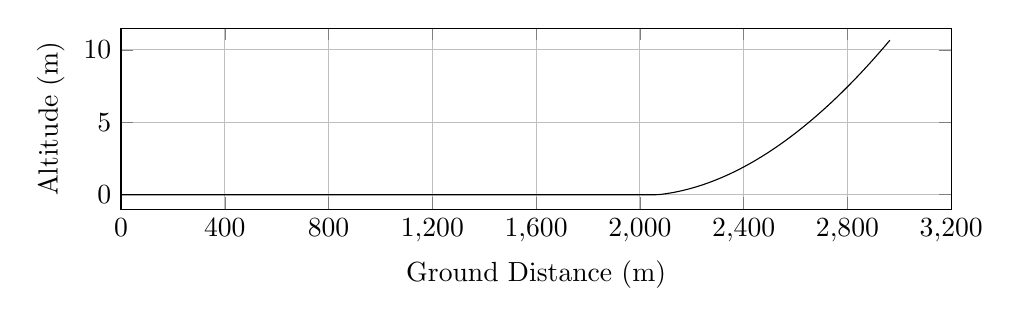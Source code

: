 %TakeOff_Trajectory
\begin{tikzpicture}

\begin{axis}[
width=\textwidth,
height=0.32\textwidth,
scaled ticks=false, tick label style={/pgf/number format/fixed},
xmin=0.0,
xmax=3200,
xtick={0,400,800,1200,1600,2000,2400,2800,3200},
xlabel={Ground Distance (m)},
xmajorgrids,
ymin=-1.0,
ymax=11.5,
ylabel={Altitude (m)},
ymajorgrids,
legend style={at={(1.03,0.5)},anchor=west,draw=black,fill=white,legend cell align=left}
]

\addplot [
color=black,
solid
]
table[row sep=crcr]{
1.36E-8	0.0\\
2.033E-7	0.0\\
1.849E-6	0.0\\
9.983E-6	0.0\\
4.135E-5	0.0\\
1.247E-4	0.0\\
2.844E-4	0.0\\
5.588E-4	0.0\\
9.398E-4	0.0\\
0.001	0.0\\
0.002	0.0\\
0.003	0.0\\
0.003	0.0\\
0.004	0.0\\
0.005	0.0\\
0.006	0.0\\
0.008	0.0\\
0.009	0.0\\
0.01	0.0\\
0.012	0.0\\
0.013	0.0\\
0.015	0.0\\
0.017	0.0\\
0.018	0.0\\
0.02	0.0\\
0.022	0.0\\
0.025	0.0\\
0.027	0.0\\
0.029	0.0\\
0.032	0.0\\
0.034	0.0\\
0.037	0.0\\
0.04	0.0\\
0.042	0.0\\
0.045	0.0\\
0.048	0.0\\
0.052	0.0\\
0.055	0.0\\
0.058	0.0\\
0.062	0.0\\
0.065	0.0\\
0.069	0.0\\
0.073	0.0\\
0.077	0.0\\
0.08	0.0\\
0.085	0.0\\
0.089	0.0\\
0.093	0.0\\
0.097	0.0\\
0.102	0.0\\
0.107	0.0\\
0.111	0.0\\
0.116	0.0\\
0.121	0.0\\
0.126	0.0\\
0.131	0.0\\
0.136	0.0\\
0.142	0.0\\
0.147	0.0\\
0.153	0.0\\
0.158	0.0\\
0.164	0.0\\
0.17	0.0\\
0.176	0.0\\
0.182	0.0\\
0.188	0.0\\
0.195	0.0\\
0.201	0.0\\
0.208	0.0\\
0.214	0.0\\
0.221	0.0\\
0.228	0.0\\
0.235	0.0\\
0.242	0.0\\
0.25	0.0\\
0.257	0.0\\
0.264	0.0\\
0.272	0.0\\
0.28	0.0\\
0.287	0.0\\
0.296	0.0\\
0.304	0.0\\
0.312	0.0\\
0.32	0.0\\
0.329	0.0\\
0.337	0.0\\
0.346	0.0\\
0.355	0.0\\
0.363	0.0\\
0.372	0.0\\
0.382	0.0\\
0.391	0.0\\
0.4	0.0\\
0.41	0.0\\
0.419	0.0\\
0.429	0.0\\
0.439	0.0\\
0.449	0.0\\
0.459	0.0\\
0.469	0.0\\
0.48	0.0\\
0.49	0.0\\
0.501	0.0\\
0.511	0.0\\
0.522	0.0\\
0.533	0.0\\
0.545	0.0\\
0.556	0.0\\
0.567	0.0\\
0.579	0.0\\
0.59	0.0\\
0.602	0.0\\
0.614	0.0\\
0.626	0.0\\
0.638	0.0\\
0.65	0.0\\
0.663	0.0\\
0.675	0.0\\
0.689	0.0\\
0.702	0.0\\
0.715	0.0\\
0.728	0.0\\
0.742	0.0\\
0.755	0.0\\
0.769	0.0\\
0.783	0.0\\
0.797	0.0\\
0.811	0.0\\
0.825	0.0\\
0.84	0.0\\
0.854	0.0\\
0.869	0.0\\
0.884	0.0\\
0.899	0.0\\
0.914	0.0\\
0.929	0.0\\
0.945	0.0\\
0.961	0.0\\
0.976	0.0\\
0.992	0.0\\
1.007	0.0\\
1.023	0.0\\
1.04	0.0\\
1.056	0.0\\
1.073	0.0\\
1.09	0.0\\
1.107	0.0\\
1.124	0.0\\
1.142	0.0\\
1.159	0.0\\
1.177	0.0\\
1.195	0.0\\
1.213	0.0\\
1.231	0.0\\
1.249	0.0\\
1.268	0.0\\
1.286	0.0\\
1.305	0.0\\
1.323	0.0\\
1.342	0.0\\
1.361	0.0\\
1.382	0.0\\
1.401	0.0\\
1.421	0.0\\
1.441	0.0\\
1.461	0.0\\
1.482	0.0\\
1.502	0.0\\
1.522	0.0\\
1.544	0.0\\
1.565	0.0\\
1.586	0.0\\
1.607	0.0\\
1.629	0.0\\
1.651	0.0\\
1.673	0.0\\
1.695	0.0\\
1.717	0.0\\
1.739	0.0\\
1.762	0.0\\
1.785	0.0\\
1.808	0.0\\
1.831	0.0\\
1.854	0.0\\
1.878	0.0\\
1.902	0.0\\
1.925	0.0\\
1.95	0.0\\
1.975	0.0\\
1.999	0.0\\
2.025	0.0\\
2.049	0.0\\
2.074	0.0\\
2.1	0.0\\
2.125	0.0\\
2.15	0.0\\
2.176	0.0\\
2.202	0.0\\
2.228	0.0\\
2.254	0.0\\
2.281	0.0\\
2.308	0.0\\
2.335	0.0\\
2.362	0.0\\
2.39	0.0\\
2.417	0.0\\
2.445	0.0\\
2.474	0.0\\
2.502	0.0\\
2.53	0.0\\
2.559	0.0\\
2.588	0.0\\
2.618	0.0\\
2.648	0.0\\
2.677	0.0\\
2.706	0.0\\
2.736	0.0\\
2.766	0.0\\
2.796	0.0\\
2.827	0.0\\
2.859	0.0\\
2.89	0.0\\
2.922	0.0\\
2.953	0.0\\
2.985	0.0\\
3.017	0.0\\
3.049	0.0\\
3.081	0.0\\
3.113	0.0\\
3.145	0.0\\
3.179	0.0\\
3.211	0.0\\
3.246	0.0\\
3.28	0.0\\
3.314	0.0\\
3.349	0.0\\
3.383	0.0\\
3.418	0.0\\
3.454	0.0\\
3.489	0.0\\
3.524	0.0\\
3.561	0.0\\
3.597	0.0\\
3.633	0.0\\
3.669	0.0\\
3.707	0.0\\
3.743	0.0\\
3.781	0.0\\
3.819	0.0\\
3.856	0.0\\
3.895	0.0\\
3.933	0.0\\
3.972	0.0\\
4.01	0.0\\
4.049	0.0\\
4.089	0.0\\
4.129	0.0\\
4.168	0.0\\
4.208	0.0\\
4.248	0.0\\
4.288	0.0\\
4.329	0.0\\
4.369	0.0\\
4.41	0.0\\
4.452	0.0\\
4.493	0.0\\
4.536	0.0\\
4.578	0.0\\
4.62	0.0\\
4.662	0.0\\
4.706	0.0\\
4.749	0.0\\
4.792	0.0\\
4.836	0.0\\
4.881	0.0\\
4.925	0.0\\
4.97	0.0\\
5.015	0.0\\
5.06	0.0\\
5.106	0.0\\
5.152	0.0\\
5.197	0.0\\
5.244	0.0\\
5.29	0.0\\
5.336	0.0\\
5.383	0.0\\
5.43	0.0\\
5.477	0.0\\
5.526	0.0\\
5.574	0.0\\
5.623	0.0\\
5.671	0.0\\
5.72	0.0\\
5.771	0.0\\
5.821	0.0\\
5.87	0.0\\
5.921	0.0\\
5.971	0.0\\
6.021	0.0\\
6.071	0.0\\
6.123	0.0\\
6.174	0.0\\
6.226	0.0\\
6.278	0.0\\
6.332	0.0\\
6.384	0.0\\
6.437	0.0\\
6.489	0.0\\
6.543	0.0\\
6.597	0.0\\
6.65	0.0\\
6.705	0.0\\
6.759	0.0\\
6.814	0.0\\
6.87	0.0\\
6.925	0.0\\
6.981	0.0\\
7.038	0.0\\
7.095	0.0\\
7.151	0.0\\
7.209	0.0\\
7.267	0.0\\
7.325	0.0\\
7.383	0.0\\
7.442	0.0\\
7.502	0.0\\
7.562	0.0\\
7.622	0.0\\
7.683	0.0\\
7.743	0.0\\
7.803	0.0\\
7.864	0.0\\
7.925	0.0\\
7.987	0.0\\
8.048	0.0\\
8.109	0.0\\
8.173	0.0\\
8.236	0.0\\
8.3	0.0\\
8.363	0.0\\
8.428	0.0\\
8.491	0.0\\
8.557	0.0\\
8.623	0.0\\
8.688	0.0\\
8.754	0.0\\
8.821	0.0\\
8.889	0.0\\
8.957	0.0\\
9.025	0.0\\
9.093	0.0\\
9.16	0.0\\
9.227	0.0\\
9.296	0.0\\
9.364	0.0\\
9.433	0.0\\
9.504	0.0\\
9.575	0.0\\
9.644	0.0\\
9.716	0.0\\
9.787	0.0\\
9.858	0.0\\
9.93	0.0\\
10.002	0.0\\
10.075	0.0\\
10.147	0.0\\
10.221	0.0\\
10.294	0.0\\
10.367	0.0\\
10.441	0.0\\
10.516	0.0\\
10.591	0.0\\
10.667	0.0\\
10.743	0.0\\
10.82	0.0\\
10.897	0.0\\
10.974	0.0\\
11.051	0.0\\
11.128	0.0\\
11.208	0.0\\
11.287	0.0\\
11.366	0.0\\
11.446	0.0\\
11.527	0.0\\
11.607	0.0\\
11.688	0.0\\
11.77	0.0\\
11.851	0.0\\
11.933	0.0\\
12.017	0.0\\
12.1	0.0\\
12.185	0.0\\
12.271	0.0\\
12.354	0.0\\
12.44	0.0\\
12.526	0.0\\
12.611	0.0\\
12.696	0.0\\
12.785	0.0\\
12.871	0.0\\
12.958	0.0\\
13.046	0.0\\
13.133	0.0\\
13.221	0.0\\
13.31	0.0\\
13.4	0.0\\
13.489	0.0\\
13.578	0.0\\
13.667	0.0\\
13.758	0.0\\
13.848	0.0\\
13.939	0.0\\
14.031	0.0\\
14.124	0.0\\
14.215	0.0\\
14.308	0.0\\
14.401	0.0\\
14.495	0.0\\
14.589	0.0\\
14.683	0.0\\
14.779	0.0\\
14.874	0.0\\
14.97	0.0\\
15.069	0.0\\
15.164	0.0\\
15.26	0.0\\
15.357	0.0\\
15.455	0.0\\
15.553	0.0\\
15.653	0.0\\
15.755	0.0\\
15.856	0.0\\
15.958	0.0\\
16.06	0.0\\
16.164	0.0\\
16.267	0.0\\
16.369	0.0\\
16.472	0.0\\
16.577	0.0\\
16.679	0.0\\
16.784	0.0\\
16.89	0.0\\
16.997	0.0\\
17.104	0.0\\
17.211	0.0\\
17.319	0.0\\
17.424	0.0\\
17.532	0.0\\
17.64	0.0\\
17.749	0.0\\
17.857	0.0\\
17.969	0.0\\
18.08	0.0\\
18.189	0.0\\
18.302	0.0\\
18.413	0.0\\
18.526	0.0\\
18.637	0.0\\
18.751	0.0\\
18.865	0.0\\
18.98	0.0\\
19.094	0.0\\
19.209	0.0\\
19.323	0.0\\
19.438	0.0\\
19.556	0.0\\
19.672	0.0\\
19.789	0.0\\
19.907	0.0\\
20.024	0.0\\
20.143	0.0\\
20.264	0.0\\
20.384	0.0\\
20.504	0.0\\
20.623	0.0\\
20.745	0.0\\
20.866	0.0\\
20.987	0.0\\
21.113	0.0\\
21.236	0.0\\
21.36	0.0\\
21.484	0.0\\
21.608	0.0\\
21.732	0.0\\
21.858	0.0\\
21.985	0.0\\
22.112	0.0\\
22.237	0.0\\
22.363	0.0\\
22.489	0.0\\
22.616	0.0\\
22.744	0.0\\
22.875	0.0\\
23.004	0.0\\
23.131	0.0\\
23.258	0.0\\
23.389	0.0\\
23.52	0.0\\
23.653	0.0\\
23.783	0.0\\
23.918	0.0\\
24.051	0.0\\
24.182	0.0\\
24.315	0.0\\
24.45	0.0\\
24.585	0.0\\
24.721	0.0\\
24.857	0.0\\
24.995	0.0\\
25.13	0.0\\
25.271	0.0\\
25.407	0.0\\
25.543	0.0\\
25.683	0.0\\
25.821	0.0\\
25.96	0.0\\
25.988	0.0\\
26.056	0.0\\
26.062	0.0\\
26.067	0.0\\
26.072	0.0\\
26.073	0.0\\
26.075	0.0\\
26.08	0.0\\
26.102	0.0\\
26.183	0.0\\
26.3	0.0\\
26.428	0.0\\
26.558	0.0\\
26.688	0.0\\
26.819	0.0\\
26.952	0.0\\
27.084	0.0\\
27.217	0.0\\
27.351	0.0\\
27.483	0.0\\
27.618	0.0\\
27.752	0.0\\
27.887	0.0\\
28.023	0.0\\
28.159	0.0\\
28.296	0.0\\
28.435	0.0\\
28.571	0.0\\
28.71	0.0\\
28.85	0.0\\
28.989	0.0\\
29.129	0.0\\
29.272	0.0\\
29.413	0.0\\
29.555	0.0\\
29.7	0.0\\
29.842	0.0\\
29.985	0.0\\
30.129	0.0\\
30.275	0.0\\
30.422	0.0\\
30.569	0.0\\
30.717	0.0\\
30.865	0.0\\
31.012	0.0\\
31.162	0.0\\
31.314	0.0\\
31.463	0.0\\
31.612	0.0\\
31.763	0.0\\
31.915	0.0\\
32.067	0.0\\
32.219	0.0\\
32.372	0.0\\
32.525	0.0\\
32.677	0.0\\
32.83	0.0\\
32.986	0.0\\
33.143	0.0\\
33.3	0.0\\
33.458	0.0\\
33.614	0.0\\
33.77	0.0\\
33.929	0.0\\
34.088	0.0\\
34.248	0.0\\
34.407	0.0\\
34.565	0.0\\
34.724	0.0\\
34.887	0.0\\
35.049	0.0\\
35.21	0.0\\
35.37	0.0\\
35.532	0.0\\
35.693	0.0\\
35.855	0.0\\
36.023	0.0\\
36.191	0.0\\
36.357	0.0\\
36.521	0.0\\
36.688	0.0\\
36.854	0.0\\
37.025	0.0\\
37.192	0.0\\
37.361	0.0\\
37.529	0.0\\
37.697	0.0\\
37.868	0.0\\
38.038	0.0\\
38.209	0.0\\
38.379	0.0\\
38.553	0.0\\
38.723	0.0\\
38.898	0.0\\
39.071	0.0\\
39.244	0.0\\
39.42	0.0\\
39.592	0.0\\
39.765	0.0\\
39.943	0.0\\
40.117	0.0\\
40.295	0.0\\
40.472	0.0\\
40.648	0.0\\
40.824	0.0\\
41.004	0.0\\
41.182	0.0\\
41.36	0.0\\
41.54	0.0\\
41.723	0.0\\
41.903	0.0\\
42.085	0.0\\
42.267	0.0\\
42.447	0.0\\
42.631	0.0\\
42.81	0.0\\
42.993	0.0\\
43.179	0.0\\
43.363	0.0\\
43.548	0.0\\
43.734	0.0\\
43.918	0.0\\
44.105	0.0\\
44.293	0.0\\
44.481	0.0\\
44.669	0.0\\
44.859	0.0\\
45.047	0.0\\
45.237	0.0\\
45.428	0.0\\
45.616	0.0\\
45.807	0.0\\
45.999	0.0\\
46.188	0.0\\
46.381	0.0\\
46.573	0.0\\
46.766	0.0\\
46.959	0.0\\
47.153	0.0\\
47.345	0.0\\
47.539	0.0\\
47.732	0.0\\
47.928	0.0\\
48.123	0.0\\
48.321	0.0\\
48.517	0.0\\
48.713	0.0\\
48.913	0.0\\
49.112	0.0\\
49.312	0.0\\
49.51	0.0\\
49.712	0.0\\
49.91	0.0\\
50.112	0.0\\
50.309	0.0\\
50.508	0.0\\
50.709	0.0\\
50.912	0.0\\
51.116	0.0\\
51.321	0.0\\
51.525	0.0\\
51.729	0.0\\
51.934	0.0\\
52.14	0.0\\
52.345	0.0\\
52.551	0.0\\
52.757	0.0\\
52.965	0.0\\
53.175	0.0\\
53.382	0.0\\
53.592	0.0\\
53.804	0.0\\
54.015	0.0\\
54.224	0.0\\
54.432	0.0\\
54.643	0.0\\
54.855	0.0\\
55.066	0.0\\
55.28	0.0\\
55.492	0.0\\
55.704	0.0\\
55.917	0.0\\
56.132	0.0\\
56.347	0.0\\
56.559	0.0\\
56.776	0.0\\
56.995	0.0\\
57.215	0.0\\
57.435	0.0\\
57.654	0.0\\
57.873	0.0\\
58.091	0.0\\
58.312	0.0\\
58.532	0.0\\
58.755	0.0\\
58.977	0.0\\
59.199	0.0\\
59.421	0.0\\
59.645	0.0\\
59.869	0.0\\
60.094	0.0\\
60.318	0.0\\
60.542	0.0\\
60.767	0.0\\
60.996	0.0\\
61.224	0.0\\
61.453	0.0\\
61.684	0.0\\
61.914	0.0\\
62.145	0.0\\
62.376	0.0\\
62.607	0.0\\
62.841	0.0\\
63.075	0.0\\
63.312	0.0\\
63.546	0.0\\
63.782	0.0\\
64.017	0.0\\
64.254	0.0\\
64.493	0.0\\
64.731	0.0\\
64.969	0.0\\
65.211	0.0\\
65.451	0.0\\
65.69	0.0\\
65.93	0.0\\
66.172	0.0\\
66.414	0.0\\
66.656	0.0\\
66.899	0.0\\
67.144	0.0\\
67.388	0.0\\
67.633	0.0\\
67.879	0.0\\
68.126	0.0\\
68.373	0.0\\
68.622	0.0\\
68.871	0.0\\
69.12	0.0\\
69.368	0.0\\
69.62	0.0\\
69.872	0.0\\
70.128	0.0\\
70.379	0.0\\
70.634	0.0\\
70.892	0.0\\
71.146	0.0\\
71.402	0.0\\
71.662	0.0\\
71.925	0.0\\
72.185	0.0\\
72.446	0.0\\
72.706	0.0\\
72.967	0.0\\
73.229	0.0\\
73.491	0.0\\
73.754	0.0\\
74.019	0.0\\
74.285	0.0\\
74.554	0.0\\
74.823	0.0\\
75.094	0.0\\
75.364	0.0\\
75.635	0.0\\
75.908	0.0\\
76.182	0.0\\
76.456	0.0\\
76.73	0.0\\
77.004	0.0\\
77.286	0.0\\
77.568	0.0\\
77.846	0.0\\
78.125	0.0\\
78.406	0.0\\
78.686	0.0\\
78.969	0.0\\
79.256	0.0\\
79.542	0.0\\
79.827	0.0\\
80.113	0.0\\
80.404	0.0\\
80.691	0.0\\
80.981	0.0\\
81.272	0.0\\
81.567	0.0\\
81.862	0.0\\
82.157	0.0\\
82.45	0.0\\
82.745	0.0\\
83.043	0.0\\
83.342	0.0\\
83.644	0.0\\
83.947	0.0\\
84.251	0.0\\
84.552	0.0\\
84.857	0.0\\
85.165	0.0\\
85.471	0.0\\
85.779	0.0\\
86.089	0.0\\
86.403	0.0\\
86.712	0.0\\
87.027	0.0\\
87.342	0.0\\
87.658	0.0\\
87.98	0.0\\
88.297	0.0\\
88.618	0.0\\
88.936	0.0\\
89.257	0.0\\
89.579	0.0\\
89.9	0.0\\
90.225	0.0\\
90.55	0.0\\
90.878	0.0\\
91.207	0.0\\
91.541	0.0\\
91.87	0.0\\
92.201	0.0\\
92.534	0.0\\
92.864	0.0\\
93.197	0.0\\
93.531	0.0\\
93.867	0.0\\
94.205	0.0\\
94.542	0.0\\
94.885	0.0\\
95.228	0.0\\
95.571	0.0\\
95.914	0.0\\
96.255	0.0\\
96.597	0.0\\
96.938	0.0\\
97.282	0.0\\
97.622	0.0\\
97.966	0.0\\
98.313	0.0\\
98.659	0.0\\
99.001	0.0\\
99.351	0.0\\
99.698	0.0\\
100.047	0.0\\
100.392	0.0\\
100.743	0.0\\
101.089	0.0\\
101.435	0.0\\
101.784	0.0\\
102.132	0.0\\
102.475	0.0\\
102.822	0.0\\
103.167	0.0\\
103.515	0.0\\
103.864	0.0\\
104.21	0.0\\
104.552	0.0\\
104.897	0.0\\
105.241	0.0\\
105.584	0.0\\
105.926	0.0\\
106.273	0.0\\
106.615	0.0\\
106.959	0.0\\
107.3	0.0\\
107.641	0.0\\
107.983	0.0\\
108.325	0.0\\
108.394	0.0\\
108.405	0.0\\
108.416	0.0\\
108.425	0.0\\
108.443	0.0\\
108.52	0.0\\
108.701	0.0\\
108.994	0.0\\
109.302	0.0\\
109.609	0.0\\
109.916	0.0\\
110.229	0.0\\
110.541	0.0\\
110.854	0.0\\
111.174	0.0\\
111.494	0.0\\
111.812	0.0\\
112.131	0.0\\
112.452	0.0\\
112.775	0.0\\
113.1	0.0\\
113.43	0.0\\
113.76	0.0\\
114.091	0.0\\
114.425	0.0\\
114.76	0.0\\
115.095	0.0\\
115.434	0.0\\
115.775	0.0\\
116.117	0.0\\
116.462	0.0\\
116.808	0.0\\
117.157	0.0\\
117.506	0.0\\
117.854	0.0\\
118.205	0.0\\
118.559	0.0\\
118.913	0.0\\
119.27	0.0\\
119.63	0.0\\
119.99	0.0\\
120.347	0.0\\
120.714	0.0\\
121.081	0.0\\
121.447	0.0\\
121.815	0.0\\
122.185	0.0\\
122.554	0.0\\
122.925	0.0\\
123.296	0.0\\
123.67	0.0\\
124.047	0.0\\
124.424	0.0\\
124.802	0.0\\
125.182	0.0\\
125.559	0.0\\
125.939	0.0\\
126.32	0.0\\
126.701	0.0\\
127.081	0.0\\
127.462	0.0\\
127.844	0.0\\
128.227	0.0\\
128.61	0.0\\
128.996	0.0\\
129.378	0.0\\
129.761	0.0\\
130.145	0.0\\
130.53	0.0\\
130.917	0.0\\
131.294	0.0\\
131.675	0.0\\
132.058	0.0\\
132.441	0.0\\
132.827	0.0\\
133.21	0.0\\
133.594	0.0\\
133.976	0.0\\
134.361	0.0\\
134.745	0.0\\
135.129	0.0\\
135.514	0.0\\
135.898	0.0\\
136.282	0.0\\
136.664	0.0\\
137.047	0.0\\
137.428	0.0\\
137.813	0.0\\
138.197	0.0\\
138.581	0.0\\
138.966	0.0\\
139.35	0.0\\
139.734	0.0\\
140.116	0.0\\
140.5	0.0\\
140.882	0.0\\
141.262	0.0\\
141.643	0.0\\
142.027	0.0\\
142.411	0.0\\
142.794	0.0\\
143.176	0.0\\
143.56	0.0\\
143.942	0.0\\
144.324	0.0\\
144.707	0.0\\
145.087	0.0\\
145.469	0.0\\
145.85	0.0\\
146.231	0.0\\
146.615	0.0\\
146.998	0.0\\
147.384	0.0\\
147.767	0.0\\
148.152	0.0\\
148.536	0.0\\
148.92	0.0\\
149.304	0.0\\
149.688	0.0\\
150.071	0.0\\
150.456	0.0\\
150.845	0.0\\
151.229	0.0\\
151.615	0.0\\
151.998	0.0\\
152.383	0.0\\
152.769	0.0\\
153.156	0.0\\
153.543	0.0\\
153.931	0.0\\
154.318	0.0\\
154.704	0.0\\
155.089	0.0\\
155.476	0.0\\
155.866	0.0\\
156.254	0.0\\
156.642	0.0\\
157.03	0.0\\
157.421	0.0\\
157.811	0.0\\
158.199	0.0\\
158.589	0.0\\
158.979	0.0\\
159.371	0.0\\
159.761	0.0\\
160.152	0.0\\
160.541	0.0\\
160.933	0.0\\
161.326	0.0\\
161.718	0.0\\
162.112	0.0\\
162.506	0.0\\
162.899	0.0\\
163.293	0.0\\
163.689	0.0\\
164.085	0.0\\
164.483	0.0\\
164.879	0.0\\
165.273	0.0\\
165.671	0.0\\
166.069	0.0\\
166.47	0.0\\
166.872	0.0\\
167.271	0.0\\
167.672	0.0\\
168.071	0.0\\
168.472	0.0\\
168.875	0.0\\
169.279	0.0\\
169.681	0.0\\
170.088	0.0\\
170.493	0.0\\
170.898	0.0\\
171.305	0.0\\
171.71	0.0\\
172.116	0.0\\
172.525	0.0\\
172.933	0.0\\
173.342	0.0\\
173.754	0.0\\
174.165	0.0\\
174.579	0.0\\
174.991	0.0\\
175.401	0.0\\
175.815	0.0\\
176.228	0.0\\
176.642	0.0\\
177.057	0.0\\
177.475	0.0\\
177.893	0.0\\
178.31	0.0\\
178.728	0.0\\
179.145	0.0\\
179.565	0.0\\
179.987	0.0\\
180.41	0.0\\
180.834	0.0\\
181.26	0.0\\
181.684	0.0\\
181.893	0.0\\
182.111	0.0\\
182.537	0.0\\
183.424	0.0\\
184.301	0.0\\
185.174	0.0\\
186.051	0.0\\
186.939	0.0\\
187.824	0.0\\
188.721	0.0\\
189.61	0.0\\
190.501	0.0\\
191.389	0.0\\
192.281	0.0\\
193.188	0.0\\
194.089	0.0\\
194.997	0.0\\
195.895	0.0\\
196.797	0.0\\
197.707	0.0\\
198.612	0.0\\
199.526	0.0\\
200.439	0.0\\
201.346	0.0\\
202.261	0.0\\
203.18	0.0\\
204.102	0.0\\
205.014	0.0\\
205.94	0.0\\
206.864	0.0\\
207.792	0.0\\
208.728	0.0\\
209.66	0.0\\
210.599	0.0\\
211.543	0.0\\
212.489	0.0\\
213.428	0.0\\
214.373	0.0\\
215.316	0.0\\
216.269	0.0\\
217.223	0.0\\
218.179	0.0\\
219.134	0.0\\
220.09	0.0\\
221.054	0.0\\
222.019	0.0\\
222.987	0.0\\
223.959	0.0\\
224.935	0.0\\
225.912	0.0\\
226.897	0.0\\
227.878	0.0\\
228.866	0.0\\
229.858	0.0\\
230.849	0.0\\
231.835	0.0\\
232.836	0.0\\
233.841	0.0\\
234.845	0.0\\
235.851	0.0\\
236.862	0.0\\
237.87	0.0\\
238.883	0.0\\
239.887	0.0\\
240.907	0.0\\
241.926	0.0\\
242.95	0.0\\
243.987	0.0\\
245.016	0.0\\
246.059	0.0\\
247.097	0.0\\
248.14	0.0\\
249.183	0.0\\
250.237	0.0\\
251.289	0.0\\
252.346	0.0\\
253.401	0.0\\
254.474	0.0\\
255.553	0.0\\
256.621	0.0\\
257.692	0.0\\
258.78	0.0\\
259.862	0.0\\
260.94	0.0\\
262.023	0.0\\
263.111	0.0\\
264.212	0.0\\
265.312	0.0\\
266.409	0.0\\
267.513	0.0\\
268.63	0.0\\
269.759	0.0\\
270.89	0.0\\
272.012	0.0\\
273.137	0.0\\
274.27	0.0\\
275.414	0.0\\
276.554	0.0\\
277.697	0.0\\
278.857	0.0\\
280.025	0.0\\
281.203	0.0\\
282.379	0.0\\
283.557	0.0\\
284.742	0.0\\
285.933	0.0\\
287.129	0.0\\
288.315	0.0\\
289.506	0.0\\
290.718	0.0\\
291.924	0.0\\
293.137	0.0\\
294.378	0.0\\
295.624	0.0\\
296.871	0.0\\
298.123	0.0\\
299.351	0.0\\
300.608	0.0\\
301.876	0.0\\
303.153	0.0\\
304.417	0.0\\
305.709	0.0\\
306.998	0.0\\
308.287	0.0\\
309.567	0.0\\
310.848	0.0\\
312.15	0.0\\
313.456	0.0\\
314.755	0.0\\
316.075	0.0\\
317.41	0.0\\
318.732	0.0\\
320.056	0.0\\
321.38	0.0\\
322.688	0.0\\
324.046	0.0\\
325.391	0.0\\
326.737	0.0\\
328.067	0.0\\
329.402	0.0\\
330.745	0.0\\
332.071	0.0\\
333.417	0.0\\
334.747	0.0\\
336.087	0.0\\
337.421	0.0\\
338.755	0.0\\
340.081	0.0\\
341.399	0.0\\
342.722	0.0\\
344.041	0.0\\
345.353	0.0\\
346.656	0.0\\
347.965	0.0\\
349.269	0.0\\
350.567	0.0\\
351.867	0.0\\
353.15	0.0\\
354.427	0.0\\
355.708	0.0\\
356.984	0.0\\
358.258	0.0\\
358.511	0.0\\
358.648	0.0\\
358.732	0.0\\
358.973	0.0\\
359.0	0.0\\
359.018	0.0\\
359.029	0.0\\
359.04	0.0\\
359.093	0.0\\
359.312	0.0\\
359.967	0.0\\
361.014	0.0\\
362.103	0.0\\
363.206	0.0\\
364.308	0.0\\
365.419	0.0\\
366.533	0.0\\
367.646	0.0\\
368.766	0.0\\
369.898	0.0\\
371.033	0.0\\
372.179	0.0\\
373.32	0.0\\
374.478	0.0\\
375.645	0.0\\
376.821	0.0\\
377.999	0.0\\
379.187	0.0\\
380.378	0.0\\
381.576	0.0\\
382.775	0.0\\
383.981	0.0\\
385.193	0.0\\
386.413	0.0\\
387.642	0.0\\
388.867	0.0\\
390.105	0.0\\
391.361	0.0\\
392.621	0.0\\
393.887	0.0\\
395.152	0.0\\
396.427	0.0\\
397.708	0.0\\
398.997	0.0\\
400.294	0.0\\
401.587	0.0\\
402.893	0.0\\
404.203	0.0\\
405.513	0.0\\
406.819	0.0\\
408.143	0.0\\
409.462	0.0\\
410.787	0.0\\
412.099	0.0\\
413.41	0.0\\
414.733	0.0\\
416.06	0.0\\
417.38	0.0\\
418.701	0.0\\
420.019	0.0\\
421.339	0.0\\
422.668	0.0\\
423.983	0.0\\
425.287	0.0\\
426.587	0.0\\
427.904	0.0\\
429.215	0.0\\
430.508	0.0\\
431.806	0.0\\
433.108	0.0\\
434.412	0.0\\
435.706	0.0\\
437.0	0.0\\
438.287	0.0\\
439.579	0.0\\
440.863	0.0\\
442.148	0.0\\
443.425	0.0\\
444.7	0.0\\
445.976	0.0\\
447.249	0.0\\
448.523	0.0\\
449.797	0.0\\
451.073	0.0\\
452.338	0.0\\
453.595	0.0\\
454.855	0.0\\
456.109	0.0\\
457.375	0.0\\
458.628	0.0\\
459.883	0.0\\
461.15	0.0\\
462.4	0.0\\
463.658	0.0\\
464.907	0.0\\
466.157	0.0\\
467.405	0.0\\
468.645	0.0\\
469.886	0.0\\
471.121	0.0\\
472.369	0.0\\
473.613	0.0\\
474.847	0.0\\
476.092	0.0\\
477.333	0.0\\
478.572	0.0\\
479.801	0.0\\
481.038	0.0\\
482.274	0.0\\
483.508	0.0\\
484.736	0.0\\
485.97	0.0\\
487.204	0.0\\
488.438	0.0\\
489.666	0.0\\
490.903	0.0\\
492.128	0.0\\
493.356	0.0\\
494.581	0.0\\
495.813	0.0\\
497.039	0.0\\
498.267	0.0\\
499.503	0.0\\
500.737	0.0\\
501.97	0.0\\
503.198	0.0\\
504.424	0.0\\
505.654	0.0\\
506.88	0.0\\
508.103	0.0\\
509.33	0.0\\
510.55	0.0\\
511.776	0.0\\
513.007	0.0\\
514.237	0.0\\
515.465	0.0\\
516.693	0.0\\
517.918	0.0\\
519.145	0.0\\
520.369	0.0\\
521.596	0.0\\
522.819	0.0\\
524.05	0.0\\
525.278	0.0\\
526.504	0.0\\
527.731	0.0\\
528.968	0.0\\
530.19	0.0\\
531.42	0.0\\
532.651	0.0\\
533.886	0.0\\
535.119	0.0\\
536.354	0.0\\
537.601	0.0\\
538.84	0.0\\
540.073	0.0\\
541.308	0.0\\
542.545	0.0\\
543.78	0.0\\
545.021	0.0\\
546.264	0.0\\
547.502	0.0\\
548.743	0.0\\
549.98	0.0\\
551.221	0.0\\
552.462	0.0\\
553.71	0.0\\
554.951	0.0\\
556.199	0.0\\
557.445	0.0\\
558.691	0.0\\
559.937	0.0\\
561.19	0.0\\
562.439	0.0\\
563.685	0.0\\
564.93	0.0\\
566.186	0.0\\
567.434	0.0\\
568.693	0.0\\
569.955	0.0\\
571.208	0.0\\
572.463	0.0\\
573.726	0.0\\
574.985	0.0\\
576.246	0.0\\
577.504	0.0\\
578.771	0.0\\
580.042	0.0\\
581.306	0.0\\
582.575	0.0\\
583.847	0.0\\
585.114	0.0\\
586.382	0.0\\
587.657	0.0\\
588.931	0.0\\
590.209	0.0\\
591.489	0.0\\
592.771	0.0\\
594.046	0.0\\
595.323	0.0\\
596.605	0.0\\
597.889	0.0\\
599.175	0.0\\
600.469	0.0\\
601.756	0.0\\
603.051	0.0\\
604.344	0.0\\
605.64	0.0\\
606.935	0.0\\
608.229	0.0\\
609.53	0.0\\
610.831	0.0\\
612.137	0.0\\
613.446	0.0\\
614.748	0.0\\
616.053	0.0\\
617.355	0.0\\
618.669	0.0\\
619.978	0.0\\
621.293	0.0\\
622.614	0.0\\
623.933	0.0\\
625.264	0.0\\
626.588	0.0\\
627.914	0.0\\
629.236	0.0\\
630.564	0.0\\
631.895	0.0\\
633.226	0.0\\
634.567	0.0\\
635.898	0.0\\
637.232	0.0\\
638.571	0.0\\
639.917	0.0\\
641.257	0.0\\
642.611	0.0\\
643.966	0.0\\
645.313	0.0\\
646.66	0.0\\
648.01	0.0\\
649.363	0.0\\
650.718	0.0\\
652.079	0.0\\
653.449	0.0\\
654.812	0.0\\
656.174	0.0\\
657.545	0.0\\
658.92	0.0\\
660.296	0.0\\
661.666	0.0\\
663.052	0.0\\
664.436	0.0\\
665.829	0.0\\
667.216	0.0\\
668.605	0.0\\
669.999	0.0\\
671.399	0.0\\
672.797	0.0\\
674.205	0.0\\
675.606	0.0\\
677.012	0.0\\
678.433	0.0\\
679.844	0.0\\
681.264	0.0\\
682.676	0.0\\
684.095	0.0\\
685.516	0.0\\
686.943	0.0\\
688.369	0.0\\
689.803	0.0\\
691.244	0.0\\
692.686	0.0\\
694.131	0.0\\
695.574	0.0\\
697.022	0.0\\
698.481	0.0\\
699.933	0.0\\
701.386	0.0\\
702.843	0.0\\
704.31	0.0\\
705.783	0.0\\
707.259	0.0\\
708.732	0.0\\
710.208	0.0\\
711.695	0.0\\
713.185	0.0\\
714.68	0.0\\
716.169	0.0\\
717.662	0.0\\
719.169	0.0\\
720.68	0.0\\
722.194	0.0\\
723.712	0.0\\
725.227	0.0\\
726.748	0.0\\
728.27	0.0\\
729.797	0.0\\
731.334	0.0\\
732.876	0.0\\
734.415	0.0\\
735.957	0.0\\
737.501	0.0\\
739.057	0.0\\
740.621	0.0\\
742.183	0.0\\
743.763	0.0\\
745.341	0.0\\
746.923	0.0\\
748.507	0.0\\
750.097	0.0\\
751.696	0.0\\
753.304	0.0\\
754.905	0.0\\
756.513	0.0\\
758.126	0.0\\
759.75	0.0\\
761.38	0.0\\
763.017	0.0\\
764.655	0.0\\
766.304	0.0\\
767.961	0.0\\
769.627	0.0\\
771.292	0.0\\
772.956	0.0\\
774.627	0.0\\
776.314	0.0\\
777.998	0.0\\
779.691	0.0\\
781.386	0.0\\
783.094	0.0\\
784.809	0.0\\
786.541	0.0\\
788.275	0.0\\
790.01	0.0\\
791.758	0.0\\
793.51	0.0\\
795.276	0.0\\
797.056	0.0\\
798.844	0.0\\
800.637	0.0\\
802.442	0.0\\
804.267	0.0\\
806.093	0.0\\
807.932	0.0\\
809.789	0.0\\
811.643	0.0\\
813.516	0.0\\
815.399	0.0\\
817.295	0.0\\
819.214	0.0\\
821.134	0.0\\
823.068	0.0\\
825.025	0.0\\
826.988	0.0\\
828.968	0.0\\
830.956	0.0\\
832.969	0.0\\
835.011	0.0\\
837.048	0.0\\
839.114	0.0\\
841.188	0.0\\
843.295	0.0\\
845.427	0.0\\
847.589	0.0\\
849.775	0.0\\
851.985	0.0\\
854.232	0.0\\
856.49	0.0\\
858.76	0.0\\
861.066	0.0\\
863.414	0.0\\
865.799	0.0\\
868.18	0.0\\
870.607	0.0\\
873.047	0.0\\
875.499	0.0\\
877.922	0.0\\
880.326	0.0\\
882.705	0.0\\
885.05	0.0\\
887.388	0.0\\
889.689	0.0\\
891.974	0.0\\
894.233	0.0\\
896.482	0.0\\
898.699	0.0\\
900.894	0.0\\
903.066	0.0\\
905.228	0.0\\
907.367	0.0\\
909.471	0.0\\
911.588	0.0\\
913.662	0.0\\
915.72	0.0\\
917.779	0.0\\
919.811	0.0\\
921.825	0.0\\
923.83	0.0\\
925.829	0.0\\
927.821	0.0\\
929.788	0.0\\
931.751	0.0\\
933.698	0.0\\
935.638	0.0\\
937.564	0.0\\
939.484	0.0\\
941.389	0.0\\
941.768	0.0\\
942.005	0.0\\
942.163	0.0\\
942.264	0.0\\
942.341	0.0\\
942.42	0.0\\
942.493	0.0\\
942.557	0.0\\
942.588	0.0\\
942.616	0.0\\
942.754	0.0\\
943.225	0.0\\
944.647	0.0\\
946.467	0.0\\
948.309	0.0\\
950.18	0.0\\
952.059	0.0\\
953.953	0.0\\
955.854	0.0\\
957.772	0.0\\
959.7	0.0\\
961.642	0.0\\
963.598	0.0\\
965.57	0.0\\
967.567	0.0\\
969.568	0.0\\
971.578	0.0\\
973.618	0.0\\
975.671	0.0\\
977.749	0.0\\
979.842	0.0\\
981.956	0.0\\
984.084	0.0\\
986.239	0.0\\
988.412	0.0\\
990.618	0.0\\
992.827	0.0\\
995.051	0.0\\
997.313	0.0\\
999.586	0.0\\
1001.884	0.0\\
1004.18	0.0\\
1006.506	0.0\\
1008.83	0.0\\
1011.169	0.0\\
1013.495	0.0\\
1015.844	0.0\\
1018.184	0.0\\
1020.513	0.0\\
1022.843	0.0\\
1025.181	0.0\\
1027.496	0.0\\
1029.807	0.0\\
1032.093	0.0\\
1034.374	0.0\\
1036.62	0.0\\
1038.871	0.0\\
1041.097	0.0\\
1043.314	0.0\\
1045.516	0.0\\
1047.695	0.0\\
1049.882	0.0\\
1052.055	0.0\\
1054.201	0.0\\
1056.337	0.0\\
1058.476	0.0\\
1060.612	0.0\\
1062.725	0.0\\
1064.84	0.0\\
1066.929	0.0\\
1069.01	0.0\\
1071.083	0.0\\
1073.168	0.0\\
1075.229	0.0\\
1077.287	0.0\\
1079.337	0.0\\
1081.389	0.0\\
1083.425	0.0\\
1085.467	0.0\\
1087.504	0.0\\
1089.536	0.0\\
1091.557	0.0\\
1093.572	0.0\\
1095.579	0.0\\
1097.582	0.0\\
1099.58	0.0\\
1101.578	0.0\\
1103.571	0.0\\
1105.557	0.0\\
1107.546	0.0\\
1109.528	0.0\\
1111.51	0.0\\
1113.488	0.0\\
1115.454	0.0\\
1117.423	0.0\\
1119.386	0.0\\
1121.345	0.0\\
1123.295	0.0\\
1125.254	0.0\\
1127.202	0.0\\
1129.153	0.0\\
1131.094	0.0\\
1133.039	0.0\\
1134.981	0.0\\
1136.917	0.0\\
1138.857	0.0\\
1140.793	0.0\\
1142.727	0.0\\
1144.667	0.0\\
1146.602	0.0\\
1148.537	0.0\\
1150.471	0.0\\
1152.4	0.0\\
1154.33	0.0\\
1156.26	0.0\\
1158.186	0.0\\
1160.119	0.0\\
1162.041	0.0\\
1163.97	0.0\\
1165.891	0.0\\
1167.809	0.0\\
1169.725	0.0\\
1171.64	0.0\\
1173.562	0.0\\
1175.469	0.0\\
1177.389	0.0\\
1179.312	0.0\\
1181.226	0.0\\
1183.142	0.0\\
1185.053	0.0\\
1186.976	0.0\\
1188.894	0.0\\
1190.815	0.0\\
1192.736	0.0\\
1194.65	0.0\\
1196.564	0.0\\
1198.47	0.0\\
1200.379	0.0\\
1202.294	0.0\\
1204.211	0.0\\
1206.128	0.0\\
1208.038	0.0\\
1209.962	0.0\\
1211.881	0.0\\
1213.803	0.0\\
1215.72	0.0\\
1217.645	0.0\\
1219.559	0.0\\
1221.488	0.0\\
1223.399	0.0\\
1225.318	0.0\\
1227.254	0.0\\
1229.171	0.0\\
1231.09	0.0\\
1233.014	0.0\\
1234.936	0.0\\
1236.864	0.0\\
1238.795	0.0\\
1240.718	0.0\\
1242.648	0.0\\
1244.592	0.0\\
1246.52	0.0\\
1248.459	0.0\\
1250.398	0.0\\
1252.334	0.0\\
1254.283	0.0\\
1256.208	0.0\\
1258.148	0.0\\
1260.078	0.0\\
1262.021	0.0\\
1263.972	0.0\\
1265.919	0.0\\
1267.868	0.0\\
1269.813	0.0\\
1271.758	0.0\\
1273.699	0.0\\
1275.645	0.0\\
1277.592	0.0\\
1279.542	0.0\\
1281.492	0.0\\
1283.447	0.0\\
1285.4	0.0\\
1287.352	0.0\\
1289.317	0.0\\
1291.276	0.0\\
1293.229	0.0\\
1295.193	0.0\\
1297.153	0.0\\
1299.119	0.0\\
1301.088	0.0\\
1303.056	0.0\\
1305.026	0.0\\
1307.005	0.0\\
1308.973	0.0\\
1310.948	0.0\\
1312.927	0.0\\
1314.903	0.0\\
1316.884	0.0\\
1318.87	0.0\\
1320.864	0.0\\
1322.855	0.0\\
1324.843	0.0\\
1326.84	0.0\\
1328.834	0.0\\
1330.824	0.0\\
1332.825	0.0\\
1334.826	0.0\\
1336.832	0.0\\
1338.831	0.0\\
1340.846	0.0\\
1342.849	0.0\\
1344.867	0.0\\
1346.881	0.0\\
1348.895	0.0\\
1350.915	0.0\\
1352.938	0.0\\
1354.968	0.0\\
1356.996	0.0\\
1359.018	0.0\\
1361.041	0.0\\
1363.076	0.0\\
1365.114	0.0\\
1367.163	0.0\\
1369.204	0.0\\
1371.256	0.0\\
1373.304	0.0\\
1375.352	0.0\\
1377.399	0.0\\
1379.449	0.0\\
1381.504	0.0\\
1383.558	0.0\\
1385.617	0.0\\
1387.685	0.0\\
1389.757	0.0\\
1391.818	0.0\\
1393.885	0.0\\
1395.957	0.0\\
1398.042	0.0\\
1400.115	0.0\\
1402.199	0.0\\
1404.284	0.0\\
1406.381	0.0\\
1408.471	0.0\\
1410.574	0.0\\
1412.672	0.0\\
1414.777	0.0\\
1416.89	0.0\\
1419.0	0.0\\
1421.117	0.0\\
1423.231	0.0\\
1425.356	0.0\\
1427.492	0.0\\
1429.621	0.0\\
1431.751	0.0\\
1433.893	0.0\\
1436.033	0.0\\
1438.169	0.0\\
1440.318	0.0\\
1442.459	0.0\\
1444.596	0.0\\
1446.748	0.0\\
1448.899	0.0\\
1451.057	0.0\\
1453.219	0.0\\
1455.39	0.0\\
1457.565	0.0\\
1459.74	0.0\\
1461.913	0.0\\
1464.101	0.0\\
1466.291	0.0\\
1468.489	0.0\\
1470.697	0.0\\
1472.901	0.0\\
1475.107	0.0\\
1477.313	0.0\\
1479.521	0.0\\
1481.74	0.0\\
1483.957	0.0\\
1486.188	0.0\\
1488.414	0.0\\
1490.645	0.0\\
1492.879	0.0\\
1495.119	0.0\\
1497.363	0.0\\
1499.609	0.0\\
1501.871	0.0\\
1504.13	0.0\\
1506.391	0.0\\
1508.661	0.0\\
1510.937	0.0\\
1513.219	0.0\\
1515.492	0.0\\
1517.776	0.0\\
1520.072	0.0\\
1522.36	0.0\\
1524.664	0.0\\
1526.981	0.0\\
1529.299	0.0\\
1531.626	0.0\\
1533.953	0.0\\
1536.28	0.0\\
1538.611	0.0\\
1540.954	0.0\\
1543.292	0.0\\
1545.647	0.0\\
1548.014	0.0\\
1550.376	0.0\\
1552.742	0.0\\
1555.108	0.0\\
1557.485	0.0\\
1559.867	0.0\\
1562.255	0.0\\
1564.668	0.0\\
1567.075	0.0\\
1569.485	0.0\\
1571.902	0.0\\
1574.324	0.0\\
1576.761	0.0\\
1579.209	0.0\\
1581.647	0.0\\
1584.097	0.0\\
1586.555	0.0\\
1589.027	0.0\\
1591.496	0.0\\
1593.981	0.0\\
1596.464	0.0\\
1598.954	0.0\\
1601.448	0.0\\
1603.959	0.0\\
1606.469	0.0\\
1608.986	0.0\\
1611.506	0.0\\
1614.048	0.0\\
1616.59	0.0\\
1619.141	0.0\\
1621.713	0.0\\
1624.287	0.0\\
1626.866	0.0\\
1629.45	0.0\\
1632.049	0.0\\
1634.646	0.0\\
1637.25	0.0\\
1639.866	0.0\\
1642.499	0.0\\
1645.145	0.0\\
1647.8	0.0\\
1650.459	0.0\\
1653.137	0.0\\
1655.819	0.0\\
1658.511	0.0\\
1661.217	0.0\\
1663.939	0.0\\
1666.66	0.0\\
1669.408	0.0\\
1672.161	0.0\\
1674.928	0.0\\
1677.704	0.0\\
1680.511	0.0\\
1683.302	0.0\\
1686.122	0.0\\
1688.948	0.0\\
1691.793	0.0\\
1694.633	0.0\\
1697.483	0.0\\
1700.363	0.0\\
1703.254	0.0\\
1706.167	0.0\\
1709.115	0.0\\
1712.052	0.0\\
1715.015	0.0\\
1717.979	0.0\\
1720.98	0.0\\
1724.007	0.0\\
1727.043	0.0\\
1730.104	0.0\\
1733.183	0.0\\
1736.278	0.0\\
1739.399	0.0\\
1742.545	0.0\\
1745.725	0.0\\
1748.919	0.0\\
1752.148	0.0\\
1755.416	0.0\\
1758.713	0.0\\
1762.052	0.0\\
1765.42	0.0\\
1768.825	0.0\\
1772.26	0.0\\
1775.724	0.0\\
1779.238	0.0\\
1782.808	0.0\\
1786.441	0.0\\
1790.138	0.0\\
1793.872	0.0\\
1797.678	0.0\\
1801.539	0.0\\
1805.51	0.0\\
1809.539	0.0\\
1809.58	0.0\\
1813.697	0.0\\
1817.975	0.0\\
1822.327	0.0\\
1826.724	0.0\\
1831.261	0.0\\
1835.704	0.0\\
1840.13	0.0\\
1844.49	0.0\\
1848.754	0.0\\
1852.926	0.0\\
1857.009	0.0\\
1861.022	0.0\\
1864.964	0.0\\
1868.87	0.0\\
1872.703	0.0\\
1876.483	0.0\\
1880.203	0.0\\
1883.885	0.0\\
1887.548	0.0\\
1891.19	0.0\\
1894.794	0.0\\
1898.358	0.0\\
1901.891	0.0\\
1905.406	0.0\\
1908.885	0.0\\
1912.37	0.0\\
1915.817	0.0\\
1919.25	0.0\\
1922.656	0.0\\
1926.049	0.0\\
1929.429	0.0\\
1932.791	0.0\\
1936.142	0.0\\
1939.474	0.0\\
1942.799	0.0\\
1946.114	0.0\\
1946.246	0.0\\
1946.344	0.0\\
1946.429	0.0\\
1946.483	0.0\\
1946.519	0.0\\
1946.561	0.0\\
1946.802	0.0\\
1947.678	0.0\\
1950.113	0.0\\
1953.732	0.0\\
1957.273	0.0\\
1960.882	0.0\\
1964.506	0.0\\
1968.188	0.0\\
1971.906	0.0\\
1975.702	0.0\\
1979.538	0.0\\
1983.445	0.0\\
1987.406	0.0\\
1991.428	0.0\\
1995.503	0.0\\
1999.64	0.0\\
2003.795	0.0\\
2007.989	0.0\\
2012.221	0.0\\
2016.424	0.0\\
2020.618	0.0\\
2024.758	0.0\\
2028.896	0.0\\
2032.993	0.0\\
2037.064	0.0\\
2041.083	0.0\\
2045.097	0.0\\
2049.034	0.0\\
2052.952	0.0\\
2053.191	1.676E-6\\
2053.462	7.609E-6\\
2053.727	1.763E-5\\
2053.988	3.15E-5\\
2054.245	4.915E-5\\
2054.514	7.184E-5\\
2054.778	9.826E-5\\
2055.05	1.298E-4\\
2055.321	1.658E-4\\
2055.582	2.045E-4\\
2055.834	2.458E-4\\
2056.086	2.908E-4\\
2056.325	3.372E-4\\
2056.585	3.917E-4\\
2056.852	4.517E-4\\
2057.121	5.166E-4\\
2057.375	5.821E-4\\
2057.637	6.539E-4\\
2057.908	7.325E-4\\
2058.18	8.159E-4\\
2058.45	9.034E-4\\
2058.718	9.944E-4\\
2058.988	0.001\\
2059.245	0.001\\
2059.518	0.001\\
2059.774	0.001\\
2060.035	0.002\\
2060.304	0.002\\
2060.562	0.002\\
2060.824	0.002\\
2061.092	0.002\\
2061.361	0.002\\
2061.635	0.002\\
2061.904	0.002\\
2062.176	0.003\\
2062.431	0.003\\
2062.704	0.003\\
2062.958	0.003\\
2063.219	0.003\\
2063.49	0.003\\
2063.747	0.004\\
2064.017	0.004\\
2064.271	0.004\\
2064.536	0.004\\
2064.802	0.004\\
2065.073	0.004\\
2065.337	0.005\\
2065.602	0.005\\
2065.855	0.005\\
2066.115	0.005\\
2066.373	0.006\\
2066.619	0.006\\
2066.886	0.006\\
2067.16	0.006\\
2067.433	0.006\\
2067.703	0.007\\
2067.969	0.007\\
2068.216	0.007\\
2068.489	0.007\\
2068.756	0.008\\
2069.02	0.008\\
2069.283	0.008\\
2069.545	0.009\\
2069.82	0.009\\
2070.092	0.009\\
2070.361	0.009\\
2070.636	0.01\\
2070.886	0.01\\
2071.16	0.01\\
2071.433	0.011\\
2071.701	0.011\\
2071.976	0.011\\
2072.235	0.012\\
2072.511	0.012\\
2072.785	0.012\\
2073.048	0.013\\
2073.323	0.013\\
2073.592	0.013\\
2073.868	0.014\\
2074.144	0.014\\
2074.409	0.015\\
2074.685	0.015\\
2074.961	0.015\\
2075.23	0.016\\
2075.505	0.016\\
2075.776	0.017\\
2076.02	0.017\\
2076.288	0.017\\
2076.542	0.018\\
2076.81	0.018\\
2077.086	0.019\\
2077.348	0.019\\
2077.625	0.019\\
2077.903	0.02\\
2078.18	0.02\\
2078.431	0.021\\
2078.702	0.021\\
2078.98	0.022\\
2079.253	0.022\\
2079.522	0.023\\
2079.8	0.023\\
2080.078	0.024\\
2080.349	0.024\\
2080.627	0.025\\
2080.898	0.025\\
2081.163	0.026\\
2081.441	0.026\\
2081.719	0.027\\
2081.989	0.027\\
2082.265	0.028\\
2082.52	0.028\\
2082.797	0.029\\
2083.003	0.029\\
2083.051	0.03\\
2083.289	0.03\\
2083.547	0.031\\
2083.792	0.031\\
2084.053	0.032\\
2084.327	0.032\\
2084.604	0.033\\
2084.871	0.033\\
2085.136	0.034\\
2085.387	0.035\\
2085.634	0.035\\
2085.91	0.036\\
2086.179	0.036\\
2086.449	0.037\\
2086.726	0.038\\
2087.003	0.038\\
2087.276	0.039\\
2087.537	0.039\\
2087.8	0.04\\
2088.078	0.041\\
2088.351	0.041\\
2088.617	0.042\\
2088.876	0.043\\
2089.126	0.043\\
2089.368	0.044\\
2089.646	0.045\\
2089.923	0.045\\
2090.2	0.046\\
2090.474	0.047\\
2090.737	0.047\\
2091.008	0.048\\
2091.258	0.048\\
2091.527	0.049\\
2091.875	0.05\\
2092.193	0.051\\
2092.497	0.052\\
2092.819	0.052\\
2093.21	0.053\\
2093.679	0.055\\
2094.25	0.056\\
2094.793	0.057\\
2095.241	0.059\\
2095.72	0.06\\
2096.256	0.061\\
2097.318	0.064\\
2098.373	0.067\\
2099.119	0.069\\
2099.807	0.07\\
2100.697	0.073\\
2101.533	0.075\\
2102.343	0.077\\
2103.122	0.079\\
2103.871	0.082\\
2104.681	0.084\\
2105.469	0.086\\
2105.979	0.087\\
2106.507	0.089\\
2107.008	0.09\\
2107.577	0.092\\
2108.188	0.094\\
2108.843	0.096\\
2109.669	0.098\\
2110.419	0.1\\
2111.141	0.102\\
2111.763	0.104\\
2112.539	0.106\\
2113.66	0.11\\
2114.745	0.113\\
2115.947	0.117\\
2117.076	0.12\\
2117.871	0.123\\
2118.82	0.126\\
2119.809	0.129\\
2120.607	0.131\\
2121.277	0.133\\
2121.909	0.135\\
2122.736	0.138\\
2123.731	0.141\\
2124.678	0.144\\
2125.596	0.147\\
2126.656	0.151\\
2127.36	0.153\\
2128.007	0.155\\
2128.706	0.158\\
2129.795	0.161\\
2131.143	0.166\\
2132.163	0.169\\
2132.964	0.172\\
2134.142	0.176\\
2135.233	0.18\\
2136.445	0.184\\
2137.225	0.187\\
2137.939	0.19\\
2138.52	0.192\\
2139.117	0.194\\
2139.762	0.196\\
2140.37	0.199\\
2140.96	0.201\\
2142.125	0.205\\
2143.302	0.209\\
2144.438	0.214\\
2145.559	0.218\\
2146.586	0.222\\
2147.697	0.226\\
2148.56	0.229\\
2149.406	0.232\\
2150.131	0.235\\
2150.686	0.237\\
2151.228	0.239\\
2151.76	0.241\\
2152.426	0.244\\
2153.027	0.246\\
2153.706	0.249\\
2154.897	0.254\\
2155.957	0.258\\
2156.799	0.261\\
2157.875	0.266\\
2158.795	0.27\\
2159.747	0.273\\
2160.612	0.277\\
2161.474	0.28\\
2162.198	0.283\\
2162.903	0.286\\
2163.805	0.29\\
2164.734	0.294\\
2165.681	0.298\\
2166.393	0.301\\
2167.078	0.304\\
2167.739	0.307\\
2168.487	0.31\\
2169.363	0.314\\
2170.234	0.318\\
2171.149	0.322\\
2172.205	0.326\\
2173.551	0.332\\
2175.012	0.339\\
2176.591	0.346\\
2178.114	0.352\\
2179.508	0.359\\
2180.475	0.363\\
2181.259	0.367\\
2182.12	0.371\\
2182.958	0.375\\
2183.745	0.378\\
2184.699	0.383\\
2185.842	0.388\\
2187.047	0.394\\
2188.045	0.399\\
2189.137	0.404\\
2190.287	0.409\\
2191.361	0.414\\
2192.038	0.418\\
2192.965	0.422\\
2193.931	0.427\\
2194.901	0.432\\
2195.819	0.436\\
2196.784	0.441\\
2197.83	0.446\\
2198.859	0.451\\
2199.844	0.456\\
2200.685	0.46\\
2201.942	0.467\\
2203.428	0.474\\
2204.854	0.482\\
2206.033	0.488\\
2207.317	0.494\\
2208.744	0.502\\
2209.794	0.507\\
2210.931	0.513\\
2211.988	0.519\\
2213.001	0.524\\
2214.059	0.53\\
2215.198	0.536\\
2216.436	0.543\\
2217.454	0.548\\
2218.378	0.553\\
2219.36	0.559\\
2220.883	0.567\\
2222.393	0.575\\
2223.967	0.584\\
2225.496	0.593\\
2226.83	0.6\\
2228.415	0.609\\
2229.683	0.616\\
2231.013	0.624\\
2232.39	0.632\\
2233.716	0.64\\
2234.561	0.645\\
2235.326	0.649\\
2235.825	0.652\\
2236.294	0.655\\
2236.867	0.658\\
2237.477	0.662\\
2238.478	0.668\\
2239.4	0.673\\
2240.258	0.678\\
2241.073	0.683\\
2241.902	0.688\\
2242.696	0.693\\
2243.563	0.698\\
2244.328	0.703\\
2245.165	0.708\\
2246.425	0.715\\
2247.697	0.723\\
2249.272	0.733\\
2250.821	0.742\\
2252.222	0.751\\
2253.693	0.76\\
2255.118	0.769\\
2256.578	0.779\\
2258.123	0.788\\
2259.715	0.798\\
2260.65	0.804\\
2261.389	0.809\\
2261.994	0.813\\
2262.637	0.817\\
2263.414	0.822\\
2264.426	0.829\\
2265.862	0.838\\
2267.437	0.849\\
2268.615	0.856\\
2269.699	0.864\\
2270.949	0.872\\
2271.799	0.878\\
2272.579	0.883\\
2273.648	0.89\\
2274.654	0.897\\
2275.597	0.903\\
2276.689	0.91\\
2278.22	0.921\\
2279.62	0.93\\
2280.46	0.936\\
2281.359	0.942\\
2282.33	0.949\\
2283.215	0.955\\
2284.569	0.965\\
2285.788	0.973\\
2287.009	0.982\\
2288.148	0.99\\
2289.326	0.998\\
2290.736	1.008\\
2291.712	1.015\\
2293.035	1.024\\
2294.356	1.034\\
2295.788	1.044\\
2297.259	1.055\\
2298.773	1.066\\
2300.015	1.075\\
2300.944	1.082\\
2301.782	1.088\\
2302.775	1.095\\
2303.712	1.102\\
2304.913	1.111\\
2306.553	1.123\\
2307.7	1.132\\
2308.787	1.14\\
2309.649	1.147\\
2310.481	1.153\\
2311.237	1.159\\
2311.926	1.164\\
2312.739	1.17\\
2313.36	1.175\\
2313.971	1.179\\
2314.685	1.185\\
2315.35	1.19\\
2316.058	1.195\\
2317.026	1.203\\
2317.94	1.21\\
2318.829	1.217\\
2319.984	1.226\\
2321.07	1.234\\
2321.967	1.241\\
2322.854	1.248\\
2324.142	1.258\\
2325.33	1.268\\
2326.194	1.274\\
2327.013	1.281\\
2328.123	1.29\\
2329.461	1.3\\
2330.928	1.312\\
2332.346	1.323\\
2333.665	1.334\\
2335.347	1.348\\
2336.39	1.356\\
2337.536	1.366\\
2338.64	1.375\\
2339.708	1.383\\
2340.672	1.391\\
2341.822	1.401\\
2343.028	1.411\\
2344.176	1.42\\
2345.299	1.43\\
2346.214	1.437\\
2347.174	1.445\\
2348.071	1.453\\
2348.929	1.46\\
2349.703	1.467\\
2350.453	1.473\\
2351.258	1.48\\
2351.984	1.486\\
2352.798	1.493\\
2353.939	1.502\\
2355.077	1.512\\
2356.523	1.525\\
2357.911	1.536\\
2359.165	1.547\\
2360.141	1.556\\
2360.946	1.563\\
2362.258	1.574\\
2363.584	1.586\\
2364.881	1.597\\
2366.203	1.609\\
2367.18	1.617\\
2368.599	1.63\\
2370.039	1.643\\
2371.322	1.654\\
2372.507	1.665\\
2373.645	1.675\\
2374.6	1.683\\
2375.611	1.693\\
2376.537	1.701\\
2377.649	1.711\\
2378.696	1.72\\
2380.344	1.735\\
2381.88	1.749\\
2383.237	1.762\\
2384.451	1.773\\
2385.637	1.784\\
2387.2	1.798\\
2388.817	1.813\\
2390.021	1.825\\
2391.147	1.835\\
2392.194	1.845\\
2393.339	1.856\\
2394.575	1.867\\
2395.803	1.879\\
2396.782	1.888\\
2397.917	1.899\\
2399.239	1.912\\
2400.352	1.922\\
2401.365	1.932\\
2402.202	1.94\\
2403.18	1.949\\
2404.185	1.959\\
2405.177	1.969\\
2406.022	1.977\\
2406.623	1.983\\
2407.44	1.991\\
2408.351	1.999\\
2409.491	2.011\\
2410.601	2.021\\
2411.553	2.031\\
2412.414	2.039\\
2413.473	2.05\\
2414.555	2.06\\
2415.979	2.074\\
2417.069	2.085\\
2418.209	2.097\\
2419.667	2.111\\
2421.292	2.127\\
2422.485	2.139\\
2423.569	2.15\\
2424.487	2.159\\
2425.331	2.168\\
2426.296	2.178\\
2427.452	2.189\\
2428.687	2.202\\
2429.86	2.214\\
2430.964	2.225\\
2432.044	2.236\\
2433.429	2.251\\
2434.681	2.263\\
2435.825	2.275\\
2437.011	2.288\\
2438.446	2.302\\
2439.582	2.314\\
2441.078	2.33\\
2442.629	2.346\\
2443.67	2.357\\
2444.684	2.368\\
2445.735	2.379\\
2446.767	2.39\\
2448.065	2.403\\
2449.159	2.415\\
2450.261	2.427\\
2451.595	2.441\\
2452.863	2.455\\
2453.927	2.466\\
2454.924	2.477\\
2456.316	2.492\\
2457.738	2.507\\
2458.716	2.518\\
2460.052	2.532\\
2461.666	2.55\\
2463.03	2.565\\
2464.356	2.579\\
2465.661	2.593\\
2466.905	2.607\\
2468.655	2.626\\
2470.271	2.644\\
2471.288	2.656\\
2472.257	2.666\\
2473.398	2.679\\
2474.48	2.691\\
2475.693	2.705\\
2477.443	2.724\\
2479.062	2.743\\
2480.655	2.761\\
2481.986	2.776\\
2483.117	2.789\\
2484.316	2.802\\
2485.822	2.819\\
2487.369	2.837\\
2488.313	2.848\\
2489.191	2.858\\
2490.175	2.869\\
2491.607	2.886\\
2492.909	2.901\\
2494.133	2.915\\
2495.237	2.928\\
2496.713	2.945\\
2497.87	2.959\\
2499.855	2.982\\
2501.437	3.001\\
2502.791	3.016\\
2504.04	3.031\\
2505.295	3.046\\
2506.481	3.06\\
2507.986	3.078\\
2509.297	3.094\\
2510.971	3.114\\
2512.598	3.133\\
2514.176	3.152\\
2515.331	3.166\\
2516.451	3.18\\
2517.576	3.193\\
2518.612	3.206\\
2519.899	3.221\\
2520.88	3.233\\
2522.156	3.249\\
2523.395	3.264\\
2524.626	3.279\\
2526.02	3.296\\
2527.302	3.312\\
2528.474	3.327\\
2529.697	3.342\\
2531.26	3.361\\
2532.548	3.377\\
2533.503	3.389\\
2534.454	3.401\\
2535.363	3.412\\
2536.315	3.424\\
2537.359	3.437\\
2538.517	3.452\\
2539.57	3.465\\
2540.666	3.479\\
2541.84	3.493\\
2542.786	3.505\\
2543.633	3.516\\
2544.77	3.531\\
2546.075	3.547\\
2547.553	3.566\\
2549.09	3.586\\
2550.344	3.602\\
2551.555	3.617\\
2552.684	3.632\\
2553.747	3.645\\
2554.765	3.659\\
2555.797	3.672\\
2556.806	3.685\\
2558.071	3.701\\
2559.317	3.718\\
2560.443	3.732\\
2561.68	3.748\\
2562.991	3.765\\
2564.422	3.784\\
2565.712	3.801\\
2566.929	3.817\\
2568.612	3.839\\
2570.45	3.864\\
2571.691	3.88\\
2573.038	3.898\\
2574.332	3.915\\
2575.539	3.931\\
2577.269	3.954\\
2578.931	3.977\\
2580.774	4.001\\
2582.545	4.025\\
2584.189	4.048\\
2585.253	4.062\\
2586.352	4.077\\
2587.49	4.092\\
2588.797	4.11\\
2590.578	4.134\\
2591.844	4.152\\
2593.185	4.17\\
2594.596	4.19\\
2595.702	4.205\\
2596.911	4.221\\
2598.447	4.243\\
2599.905	4.263\\
2601.541	4.286\\
2603.536	4.313\\
2605.416	4.34\\
2607.265	4.366\\
2608.793	4.387\\
2610.601	4.412\\
2612.092	4.433\\
2613.651	4.456\\
2615.73	4.485\\
2617.389	4.509\\
2618.902	4.53\\
2620.476	4.553\\
2622.396	4.58\\
2624.088	4.604\\
2625.754	4.628\\
2627.214	4.649\\
2628.898	4.674\\
2630.923	4.703\\
2632.551	4.727\\
2634.681	4.758\\
2636.281	4.781\\
2637.896	4.805\\
2639.737	4.832\\
2641.569	4.859\\
2643.23	4.884\\
2644.801	4.907\\
2645.949	4.924\\
2646.99	4.939\\
2647.957	4.954\\
2649.296	4.974\\
2650.752	4.995\\
2652.376	5.02\\
2654.006	5.044\\
2655.59	5.068\\
2657.372	5.095\\
2659.373	5.125\\
2660.938	5.149\\
2662.3	5.169\\
2663.449	5.187\\
2665.011	5.21\\
2666.649	5.235\\
2668.44	5.263\\
2670.531	5.295\\
2671.78	5.314\\
2673.268	5.337\\
2674.536	5.356\\
2675.713	5.375\\
2676.756	5.391\\
2677.846	5.408\\
2678.87	5.424\\
2680.193	5.444\\
2681.21	5.46\\
2683.124	5.49\\
2684.641	5.513\\
2686.409	5.541\\
2687.72	5.562\\
2688.782	5.578\\
2689.969	5.597\\
2691.39	5.62\\
2692.785	5.642\\
2694.477	5.668\\
2696.035	5.693\\
2697.68	5.719\\
2699.155	5.743\\
2700.977	5.772\\
2702.515	5.796\\
2703.764	5.816\\
2705.369	5.842\\
2706.974	5.868\\
2708.481	5.892\\
2710.096	5.918\\
2711.895	5.948\\
2714.033	5.982\\
2716.266	6.019\\
2717.808	6.044\\
2719.492	6.071\\
2720.942	6.095\\
2722.845	6.126\\
2723.989	6.145\\
2725.728	6.174\\
2727.739	6.207\\
2729.507	6.236\\
2731.129	6.263\\
2732.609	6.288\\
2734.68	6.322\\
2736.916	6.36\\
2738.458	6.385\\
2740.574	6.421\\
2742.612	6.455\\
2744.801	6.492\\
2746.229	6.516\\
2748.019	6.547\\
2749.574	6.573\\
2751.162	6.6\\
2752.454	6.622\\
2753.715	6.644\\
2755.472	6.674\\
2757.124	6.702\\
2758.378	6.723\\
2759.634	6.745\\
2760.98	6.768\\
2762.25	6.79\\
2763.422	6.81\\
2764.685	6.832\\
2766.669	6.866\\
2768.543	6.899\\
2770.401	6.931\\
2772.09	6.961\\
2773.395	6.983\\
2774.443	7.002\\
2775.545	7.021\\
2776.63	7.04\\
2777.703	7.059\\
2778.727	7.077\\
2780.187	7.103\\
2781.568	7.127\\
2782.83	7.149\\
2784.234	7.174\\
2785.663	7.199\\
2787.067	7.224\\
2788.628	7.252\\
2790.898	7.293\\
2792.832	7.327\\
2794.631	7.359\\
2796.893	7.4\\
2799.235	7.442\\
2800.935	7.473\\
2802.636	7.503\\
2804.487	7.537\\
2806.133	7.567\\
2807.781	7.597\\
2809.102	7.621\\
2810.489	7.646\\
2812.414	7.681\\
2814.206	7.714\\
2815.264	7.733\\
2816.561	7.757\\
2818.077	7.785\\
2820.124	7.822\\
2822.014	7.857\\
2823.923	7.893\\
2826.096	7.933\\
2828.379	7.975\\
2830.54	8.016\\
2832.525	8.053\\
2833.886	8.078\\
2835.118	8.101\\
2836.366	8.125\\
2837.579	8.147\\
2839.085	8.176\\
2840.753	8.207\\
2842.314	8.236\\
2843.809	8.265\\
2845.56	8.298\\
2847.708	8.339\\
2849.776	8.378\\
2851.758	8.416\\
2853.24	8.444\\
2854.582	8.47\\
2856.179	8.5\\
2857.819	8.532\\
2859.461	8.563\\
2861.229	8.597\\
2863.382	8.639\\
2865.049	8.671\\
2866.703	8.703\\
2868.898	8.746\\
2871.243	8.791\\
2873.325	8.832\\
2875.596	8.876\\
2877.313	8.91\\
2879.408	8.951\\
2881.792	8.998\\
2884.036	9.042\\
2886.241	9.085\\
2888.503	9.13\\
2890.281	9.165\\
2891.741	9.194\\
2893.108	9.222\\
2894.566	9.251\\
2897.114	9.301\\
2898.808	9.335\\
2900.653	9.372\\
2902.336	9.406\\
2903.888	9.437\\
2905.455	9.469\\
2907.18	9.504\\
2908.676	9.534\\
2910.109	9.563\\
2911.592	9.593\\
2913.326	9.628\\
2914.8	9.658\\
2916.422	9.691\\
2918.209	9.728\\
2920.413	9.773\\
2922.556	9.816\\
2924.751	9.861\\
2927.262	9.913\\
2929.234	9.954\\
2931.117	9.993\\
2933.132	10.034\\
2935.559	10.085\\
2937.798	10.131\\
2939.934	10.176\\
2941.893	10.217\\
2943.362	10.247\\
2945.405	10.29\\
2947.427	10.332\\
2949.439	10.375\\
2950.993	10.407\\
2952.301	10.435\\
2953.662	10.464\\
2955.422	10.501\\
2957.193	10.538\\
2958.902	10.575\\
2960.924	10.618\\
2962.954	10.661\\
2963.291	10.668\\
};
\end{axis}
\end{tikzpicture}%
